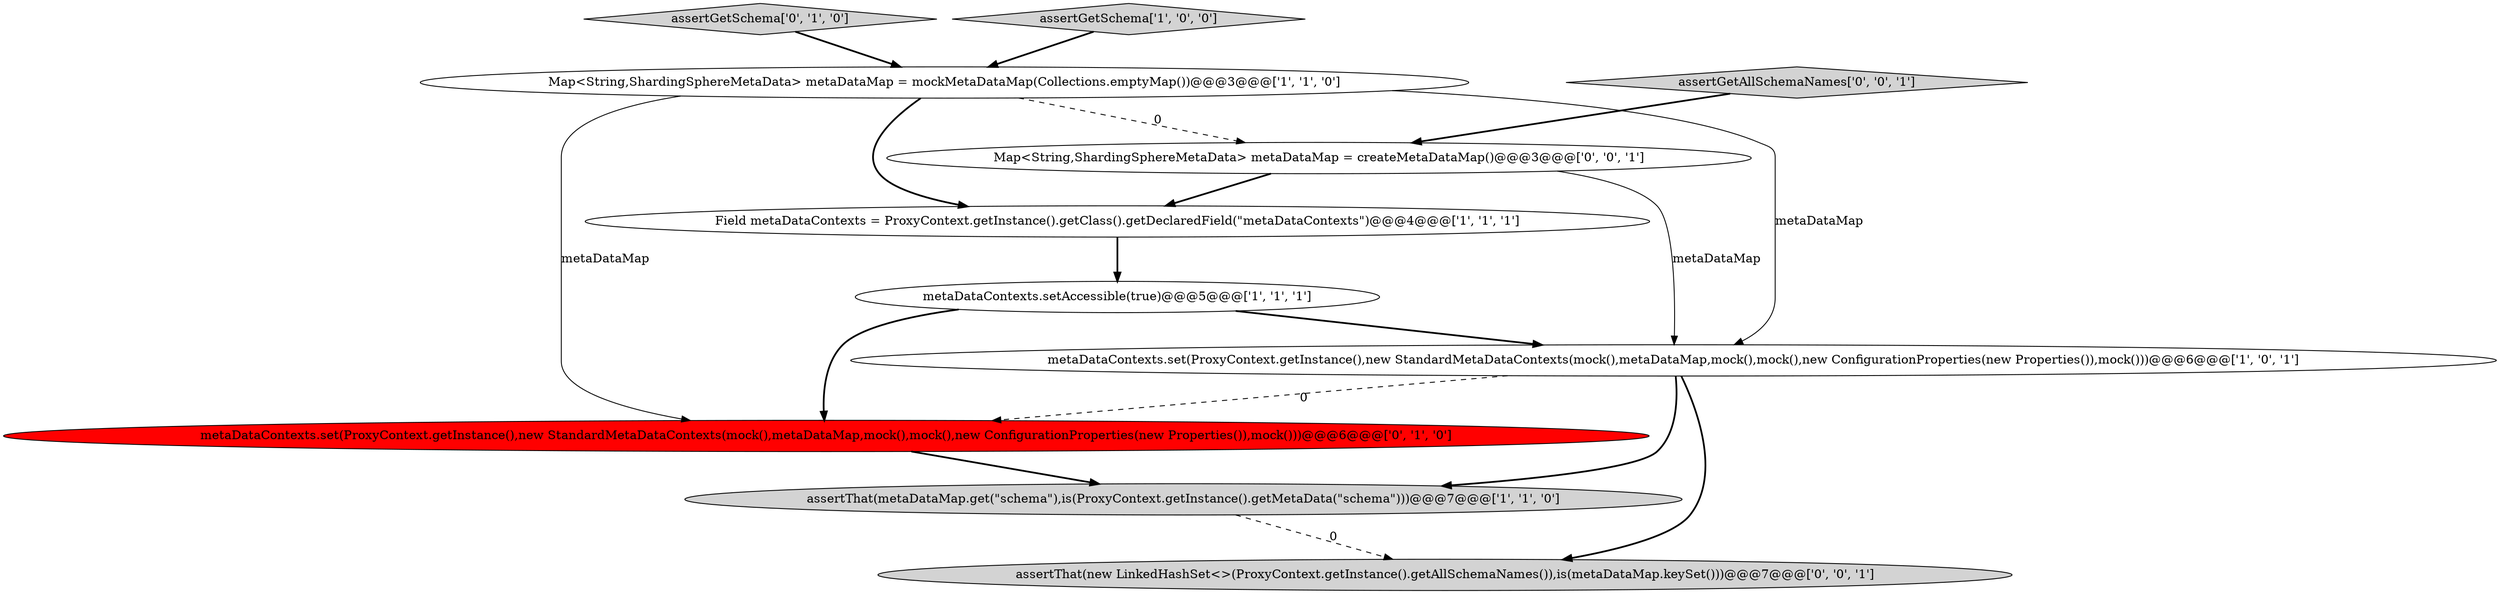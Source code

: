 digraph {
2 [style = filled, label = "Map<String,ShardingSphereMetaData> metaDataMap = mockMetaDataMap(Collections.emptyMap())@@@3@@@['1', '1', '0']", fillcolor = white, shape = ellipse image = "AAA0AAABBB1BBB"];
10 [style = filled, label = "assertGetAllSchemaNames['0', '0', '1']", fillcolor = lightgray, shape = diamond image = "AAA0AAABBB3BBB"];
4 [style = filled, label = "metaDataContexts.setAccessible(true)@@@5@@@['1', '1', '1']", fillcolor = white, shape = ellipse image = "AAA0AAABBB1BBB"];
8 [style = filled, label = "Map<String,ShardingSphereMetaData> metaDataMap = createMetaDataMap()@@@3@@@['0', '0', '1']", fillcolor = white, shape = ellipse image = "AAA0AAABBB3BBB"];
1 [style = filled, label = "assertThat(metaDataMap.get(\"schema\"),is(ProxyContext.getInstance().getMetaData(\"schema\")))@@@7@@@['1', '1', '0']", fillcolor = lightgray, shape = ellipse image = "AAA0AAABBB1BBB"];
6 [style = filled, label = "assertGetSchema['0', '1', '0']", fillcolor = lightgray, shape = diamond image = "AAA0AAABBB2BBB"];
7 [style = filled, label = "metaDataContexts.set(ProxyContext.getInstance(),new StandardMetaDataContexts(mock(),metaDataMap,mock(),mock(),new ConfigurationProperties(new Properties()),mock()))@@@6@@@['0', '1', '0']", fillcolor = red, shape = ellipse image = "AAA1AAABBB2BBB"];
5 [style = filled, label = "metaDataContexts.set(ProxyContext.getInstance(),new StandardMetaDataContexts(mock(),metaDataMap,mock(),mock(),new ConfigurationProperties(new Properties()),mock()))@@@6@@@['1', '0', '1']", fillcolor = white, shape = ellipse image = "AAA0AAABBB1BBB"];
9 [style = filled, label = "assertThat(new LinkedHashSet<>(ProxyContext.getInstance().getAllSchemaNames()),is(metaDataMap.keySet()))@@@7@@@['0', '0', '1']", fillcolor = lightgray, shape = ellipse image = "AAA0AAABBB3BBB"];
3 [style = filled, label = "Field metaDataContexts = ProxyContext.getInstance().getClass().getDeclaredField(\"metaDataContexts\")@@@4@@@['1', '1', '1']", fillcolor = white, shape = ellipse image = "AAA0AAABBB1BBB"];
0 [style = filled, label = "assertGetSchema['1', '0', '0']", fillcolor = lightgray, shape = diamond image = "AAA0AAABBB1BBB"];
2->5 [style = solid, label="metaDataMap"];
5->1 [style = bold, label=""];
1->9 [style = dashed, label="0"];
7->1 [style = bold, label=""];
2->7 [style = solid, label="metaDataMap"];
10->8 [style = bold, label=""];
5->9 [style = bold, label=""];
8->5 [style = solid, label="metaDataMap"];
5->7 [style = dashed, label="0"];
2->8 [style = dashed, label="0"];
4->5 [style = bold, label=""];
3->4 [style = bold, label=""];
4->7 [style = bold, label=""];
2->3 [style = bold, label=""];
0->2 [style = bold, label=""];
8->3 [style = bold, label=""];
6->2 [style = bold, label=""];
}
